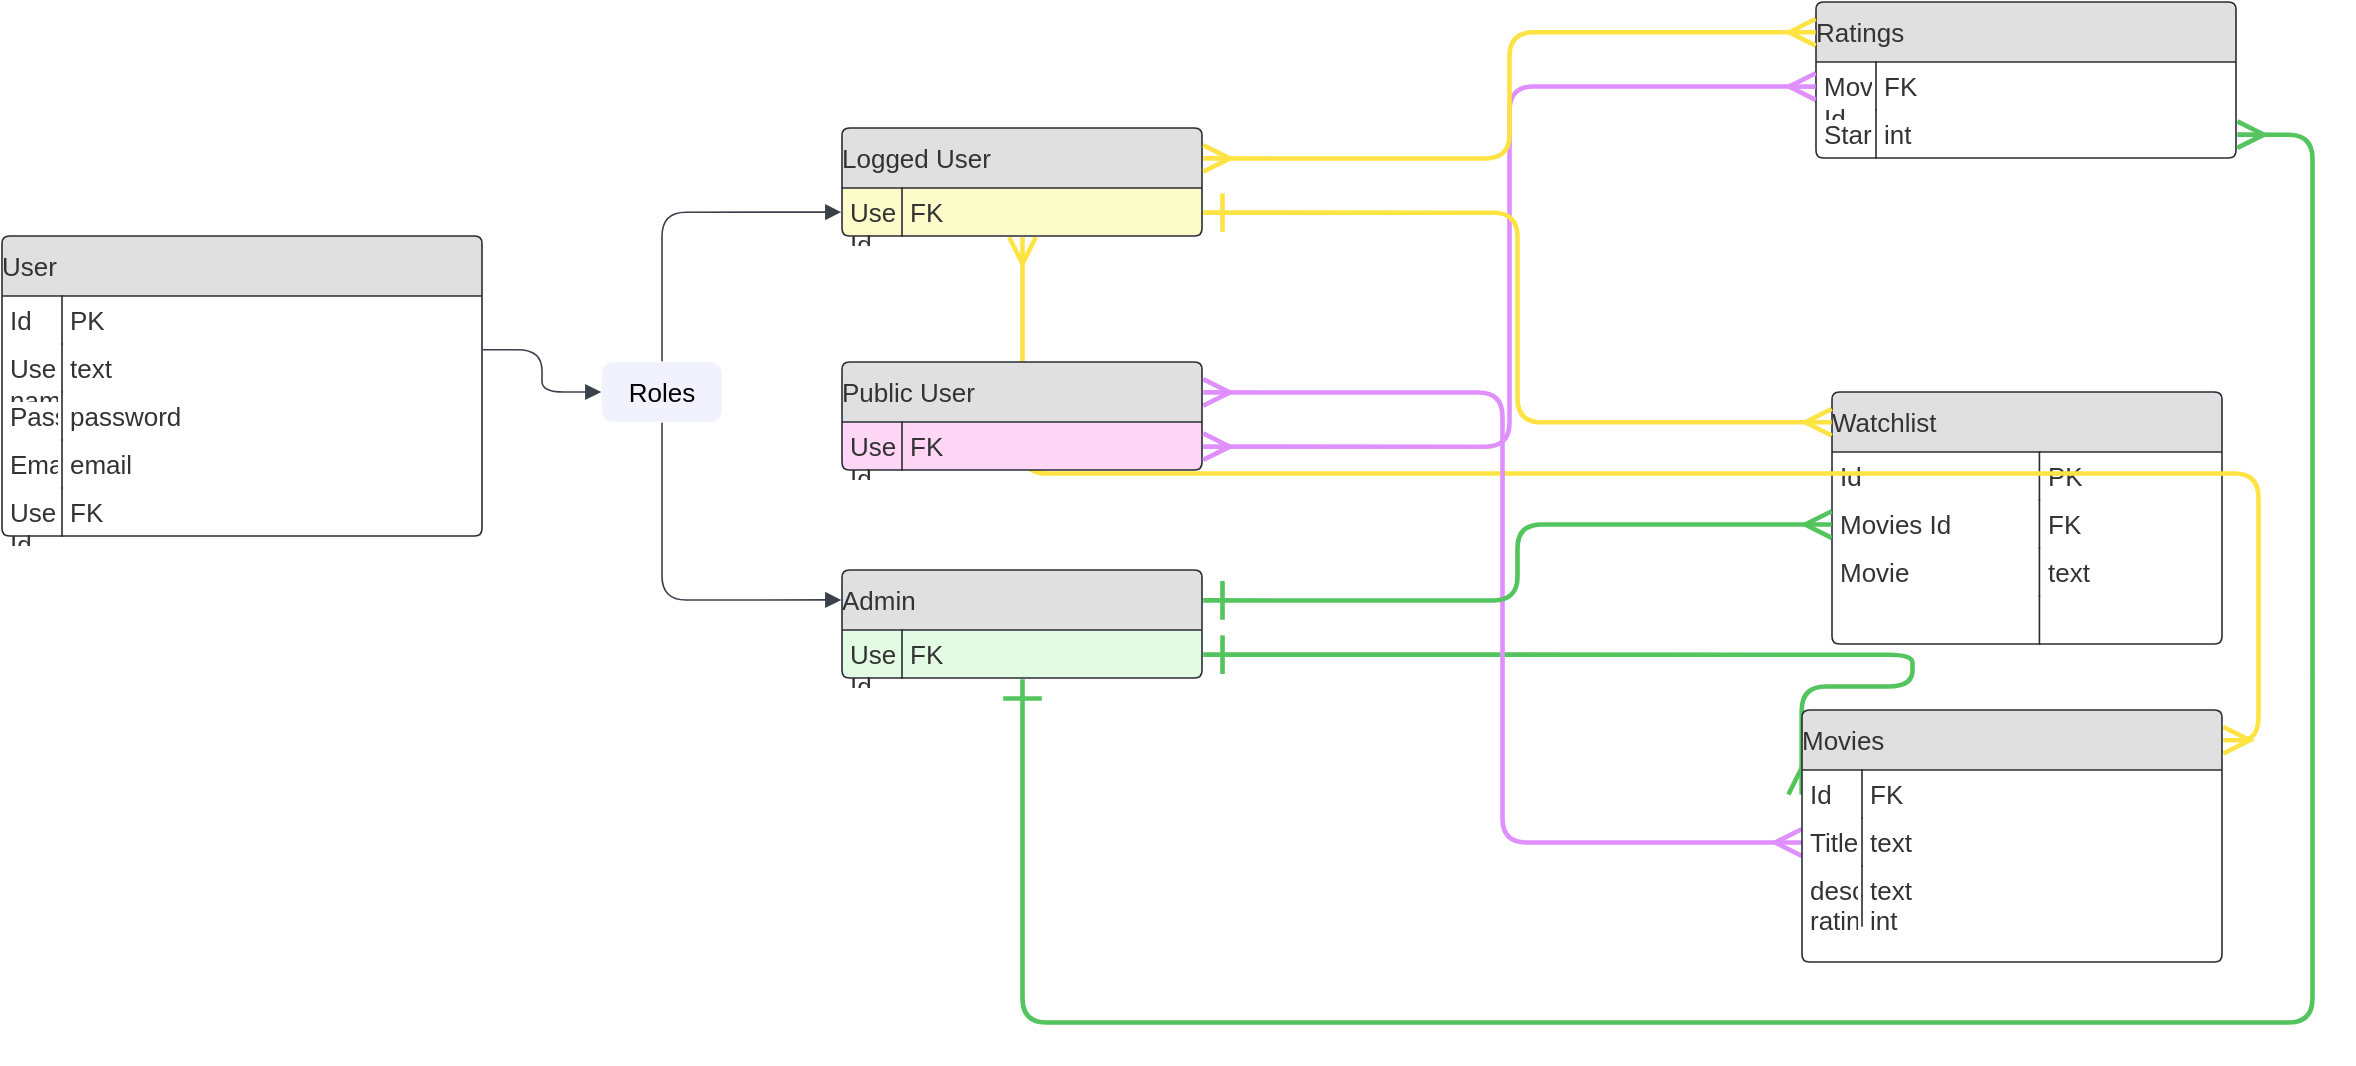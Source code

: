 <mxfile>
    <diagram id="5376sdKJ-PVG1L80QGkr" name="Page-1">
        <mxGraphModel dx="1330" dy="768" grid="1" gridSize="10" guides="1" tooltips="1" connect="1" arrows="1" fold="1" page="1" pageScale="1" pageWidth="850" pageHeight="1100" math="0" shadow="0">
            <root>
                <mxCell id="0"/>
                <mxCell id="1" parent="0"/>
                <UserObject label="" lucidchartObjectId="4xwLI~ZSL93J" id="2">
                    <mxCell style="html=1;jettySize=18;whiteSpace=wrap;fontSize=13;strokeColor=#54c45e;strokeOpacity=100;strokeWidth=2.3;rounded=1;arcSize=24;edgeStyle=orthogonalEdgeStyle;startArrow=ERmany;startSize=10;endArrow=ERone;endSize=16;exitX=-0.002;exitY=0.333;exitPerimeter=0;entryX=1.002;entryY=0.779;entryPerimeter=0;" edge="1" parent="1" source="37" target="49">
                        <mxGeometry width="100" height="100" relative="1" as="geometry">
                            <Array as="points">
                                <mxPoint x="1255" y="222"/>
                            </Array>
                        </mxGeometry>
                    </mxCell>
                </UserObject>
                <mxCell id="3" value="User" style="html=1;overflow=block;blockSpacing=1;swimlane;resizeParent=1;resizeParentMax=0;resizeLast=0;collapsible=0;marginBottom=0;fontStyle=0;swimlaneFillColor=#ffffff;startSize=30;whiteSpace=wrap;fontSize=13;fontColor=#333333;align=left;fillColor=#e0e0e0;spacing=0;strokeColor=#282c33;strokeOpacity=100;fillOpacity=100;rounded=1;absoluteArcSize=1;arcSize=7.5;strokeWidth=0.8;" vertex="1" parent="1">
                    <mxGeometry x="300" y="-3" width="240" height="150" as="geometry"/>
                </mxCell>
                <mxCell id="4" value="Id" style="strokeColor=none;part=1;resizeHeight=0;align=left;verticalAlign=top;spacingLeft=4;spacingRight=4;overflow=hidden;rotatable=0;points=[[0,0.5],[1,0.5]];portConstraint=eastwest;swimlaneFillColor=#ffffff;whiteSpace=wrap;fontSize=13;fontColor=#333333;fillColor=none;strokeOpacity=100;fillOpacity=100;spacing=0;rounded=1;absoluteArcSize=1;arcSize=7.5;strokeWidth=0.8;" vertex="1" parent="3">
                    <mxGeometry y="30" width="30" height="24" as="geometry"/>
                </mxCell>
                <mxCell id="5" value="PK" style="shape=partialRectangle;top=0;right=0;bottom=0;part=1;resizeHeight=0;align=left;verticalAlign=top;spacingLeft=4;spacingRight=4;overflow=hidden;rotatable=0;points=[[0,0.5],[1,0.5]];portConstraint=eastwest;swimlaneFillColor=#ffffff;whiteSpace=wrap;fontSize=13;fontColor=#333333;fillColor=none;strokeOpacity=100;fillOpacity=100;spacing=0;strokeColor=#282c33;rounded=1;absoluteArcSize=1;arcSize=7.5;strokeWidth=0.8;" vertex="1" parent="3">
                    <mxGeometry x="30" y="30" width="210" height="24" as="geometry"/>
                </mxCell>
                <mxCell id="6" value="User name" style="strokeColor=none;part=1;resizeHeight=0;align=left;verticalAlign=top;spacingLeft=4;spacingRight=4;overflow=hidden;rotatable=0;points=[[0,0.5],[1,0.5]];portConstraint=eastwest;swimlaneFillColor=#ffffff;whiteSpace=wrap;fontSize=13;fontColor=#333333;fillColor=none;strokeOpacity=100;fillOpacity=100;spacing=0;rounded=1;absoluteArcSize=1;arcSize=7.5;strokeWidth=0.8;" vertex="1" parent="3">
                    <mxGeometry y="54" width="30" height="24" as="geometry"/>
                </mxCell>
                <mxCell id="7" value="text" style="shape=partialRectangle;top=0;right=0;bottom=0;part=1;resizeHeight=0;align=left;verticalAlign=top;spacingLeft=4;spacingRight=4;overflow=hidden;rotatable=0;points=[[0,0.5],[1,0.5]];portConstraint=eastwest;swimlaneFillColor=#ffffff;whiteSpace=wrap;fontSize=13;fontColor=#333333;fillColor=none;strokeOpacity=100;fillOpacity=100;spacing=0;strokeColor=#282c33;rounded=1;absoluteArcSize=1;arcSize=7.5;strokeWidth=0.8;" vertex="1" parent="3">
                    <mxGeometry x="30" y="54" width="210" height="24" as="geometry"/>
                </mxCell>
                <mxCell id="8" value="Password" style="strokeColor=none;part=1;resizeHeight=0;align=left;verticalAlign=top;spacingLeft=4;spacingRight=4;overflow=hidden;rotatable=0;points=[[0,0.5],[1,0.5]];portConstraint=eastwest;swimlaneFillColor=#ffffff;whiteSpace=wrap;fontSize=13;fontColor=#333333;fillColor=none;strokeOpacity=100;fillOpacity=100;spacing=0;rounded=1;absoluteArcSize=1;arcSize=7.5;strokeWidth=0.8;" vertex="1" parent="3">
                    <mxGeometry y="78" width="30" height="24" as="geometry"/>
                </mxCell>
                <mxCell id="9" value="password" style="shape=partialRectangle;top=0;right=0;bottom=0;part=1;resizeHeight=0;align=left;verticalAlign=top;spacingLeft=4;spacingRight=4;overflow=hidden;rotatable=0;points=[[0,0.5],[1,0.5]];portConstraint=eastwest;swimlaneFillColor=#ffffff;whiteSpace=wrap;fontSize=13;fontColor=#333333;fillColor=none;strokeOpacity=100;fillOpacity=100;spacing=0;strokeColor=#282c33;rounded=1;absoluteArcSize=1;arcSize=7.5;strokeWidth=0.8;" vertex="1" parent="3">
                    <mxGeometry x="30" y="78" width="210" height="24" as="geometry"/>
                </mxCell>
                <mxCell id="10" value="Email" style="strokeColor=none;part=1;resizeHeight=0;align=left;verticalAlign=top;spacingLeft=4;spacingRight=4;overflow=hidden;rotatable=0;points=[[0,0.5],[1,0.5]];portConstraint=eastwest;swimlaneFillColor=#ffffff;whiteSpace=wrap;fontSize=13;fontColor=#333333;fillColor=none;strokeOpacity=100;fillOpacity=100;spacing=0;rounded=1;absoluteArcSize=1;arcSize=7.5;strokeWidth=0.8;" vertex="1" parent="3">
                    <mxGeometry y="102" width="30" height="24" as="geometry"/>
                </mxCell>
                <mxCell id="11" value="email" style="shape=partialRectangle;top=0;right=0;bottom=0;part=1;resizeHeight=0;align=left;verticalAlign=top;spacingLeft=4;spacingRight=4;overflow=hidden;rotatable=0;points=[[0,0.5],[1,0.5]];portConstraint=eastwest;swimlaneFillColor=#ffffff;whiteSpace=wrap;fontSize=13;fontColor=#333333;fillColor=none;strokeOpacity=100;fillOpacity=100;spacing=0;strokeColor=#282c33;rounded=1;absoluteArcSize=1;arcSize=7.5;strokeWidth=0.8;" vertex="1" parent="3">
                    <mxGeometry x="30" y="102" width="210" height="24" as="geometry"/>
                </mxCell>
                <mxCell id="12" value="User Id" style="strokeColor=none;part=1;resizeHeight=0;align=left;verticalAlign=top;spacingLeft=4;spacingRight=4;overflow=hidden;rotatable=0;points=[[0,0.5],[1,0.5]];portConstraint=eastwest;swimlaneFillColor=#ffffff;whiteSpace=wrap;fontSize=13;fontColor=#333333;fillColor=none;strokeOpacity=100;fillOpacity=100;spacing=0;rounded=1;absoluteArcSize=1;arcSize=7.5;strokeWidth=0.8;" vertex="1" parent="3">
                    <mxGeometry y="126" width="30" height="24" as="geometry"/>
                </mxCell>
                <mxCell id="13" value="FK" style="shape=partialRectangle;top=0;right=0;bottom=0;part=1;resizeHeight=0;align=left;verticalAlign=top;spacingLeft=4;spacingRight=4;overflow=hidden;rotatable=0;points=[[0,0.5],[1,0.5]];portConstraint=eastwest;swimlaneFillColor=#ffffff;whiteSpace=wrap;fontSize=13;fontColor=#333333;fillColor=none;strokeOpacity=100;fillOpacity=100;spacing=0;strokeColor=#282c33;rounded=1;absoluteArcSize=1;arcSize=7.5;strokeWidth=0.8;" vertex="1" parent="3">
                    <mxGeometry x="30" y="126" width="210" height="24" as="geometry"/>
                </mxCell>
                <mxCell id="14" value="Role" style="strokeColor=none;part=1;resizeHeight=0;align=left;verticalAlign=top;spacingLeft=4;spacingRight=4;overflow=hidden;rotatable=0;points=[[0,0.5],[1,0.5]];portConstraint=eastwest;swimlaneFillColor=#ffffff;whiteSpace=wrap;fontSize=13;fontColor=#333333;fillColor=none;strokeOpacity=100;fillOpacity=100;spacing=0;rounded=1;absoluteArcSize=1;arcSize=7.5;strokeWidth=0.8;" vertex="1" parent="3">
                    <mxGeometry y="150" width="30" as="geometry"/>
                </mxCell>
                <mxCell id="15" value="Type" style="shape=partialRectangle;top=0;right=0;bottom=0;part=1;resizeHeight=0;align=left;verticalAlign=top;spacingLeft=4;spacingRight=4;overflow=hidden;rotatable=0;points=[[0,0.5],[1,0.5]];portConstraint=eastwest;swimlaneFillColor=#ffffff;whiteSpace=wrap;fontSize=13;fontColor=#333333;fillColor=none;strokeOpacity=100;fillOpacity=100;spacing=0;strokeColor=#282c33;rounded=1;absoluteArcSize=1;arcSize=7.5;strokeWidth=0.8;" vertex="1" parent="3">
                    <mxGeometry x="30" y="150" width="210" as="geometry"/>
                </mxCell>
                <mxCell id="16" value="Ratings" style="html=1;overflow=block;blockSpacing=1;swimlane;resizeParent=1;resizeParentMax=0;resizeLast=0;collapsible=0;marginBottom=0;fontStyle=0;swimlaneFillColor=#ffffff;startSize=30;whiteSpace=wrap;fontSize=13;fontColor=#333333;align=left;fillColor=#e0e0e0;spacing=0;strokeColor=#282c33;strokeOpacity=100;fillOpacity=100;rounded=1;absoluteArcSize=1;arcSize=7.5;strokeWidth=0.8;" vertex="1" parent="1">
                    <mxGeometry x="1207" y="-120" width="210" height="78" as="geometry"/>
                </mxCell>
                <mxCell id="17" value="Movie Id" style="strokeColor=none;part=1;resizeHeight=0;align=left;verticalAlign=top;spacingLeft=4;spacingRight=4;overflow=hidden;rotatable=0;points=[[0,0.5],[1,0.5]];portConstraint=eastwest;swimlaneFillColor=#ffffff;whiteSpace=wrap;fontSize=13;fontColor=#333333;fillColor=none;strokeOpacity=100;fillOpacity=100;spacing=0;rounded=1;absoluteArcSize=1;arcSize=7.5;strokeWidth=0.8;" vertex="1" parent="16">
                    <mxGeometry y="30" width="30" height="24" as="geometry"/>
                </mxCell>
                <mxCell id="18" value="FK" style="shape=partialRectangle;top=0;right=0;bottom=0;part=1;resizeHeight=0;align=left;verticalAlign=top;spacingLeft=4;spacingRight=4;overflow=hidden;rotatable=0;points=[[0,0.5],[1,0.5]];portConstraint=eastwest;swimlaneFillColor=#ffffff;whiteSpace=wrap;fontSize=13;fontColor=#333333;fillColor=none;strokeOpacity=100;fillOpacity=100;spacing=0;strokeColor=#282c33;rounded=1;absoluteArcSize=1;arcSize=7.5;strokeWidth=0.8;" vertex="1" parent="16">
                    <mxGeometry x="30" y="30" width="180" height="24" as="geometry"/>
                </mxCell>
                <mxCell id="19" value="Stars" style="strokeColor=none;part=1;resizeHeight=0;align=left;verticalAlign=top;spacingLeft=4;spacingRight=4;overflow=hidden;rotatable=0;points=[[0,0.5],[1,0.5]];portConstraint=eastwest;swimlaneFillColor=#ffffff;whiteSpace=wrap;fontSize=13;fontColor=#333333;fillColor=none;strokeOpacity=100;fillOpacity=100;spacing=0;rounded=1;absoluteArcSize=1;arcSize=7.5;strokeWidth=0.8;" vertex="1" parent="16">
                    <mxGeometry y="54" width="30" height="24" as="geometry"/>
                </mxCell>
                <mxCell id="20" value="int" style="shape=partialRectangle;top=0;right=0;bottom=0;part=1;resizeHeight=0;align=left;verticalAlign=top;spacingLeft=4;spacingRight=4;overflow=hidden;rotatable=0;points=[[0,0.5],[1,0.5]];portConstraint=eastwest;swimlaneFillColor=#ffffff;whiteSpace=wrap;fontSize=13;fontColor=#333333;fillColor=none;strokeOpacity=100;fillOpacity=100;spacing=0;strokeColor=#282c33;rounded=1;absoluteArcSize=1;arcSize=7.5;strokeWidth=0.8;" vertex="1" parent="16">
                    <mxGeometry x="30" y="54" width="180" height="24" as="geometry"/>
                </mxCell>
                <mxCell id="21" value="Watchlist" style="html=1;overflow=block;blockSpacing=1;swimlane;resizeParent=1;resizeParentMax=0;resizeLast=0;collapsible=0;marginBottom=0;fontStyle=0;swimlaneFillColor=#ffffff;startSize=30;whiteSpace=wrap;fontSize=13;fontColor=#333333;align=left;fillColor=#e0e0e0;spacing=0;strokeColor=#282c33;strokeOpacity=100;fillOpacity=100;rounded=1;absoluteArcSize=1;arcSize=7.5;strokeWidth=0.8;" vertex="1" parent="1">
                    <mxGeometry x="1215" y="75" width="195" height="126" as="geometry"/>
                </mxCell>
                <mxCell id="22" value="Id" style="strokeColor=none;part=1;resizeHeight=0;align=left;verticalAlign=top;spacingLeft=4;spacingRight=4;overflow=hidden;rotatable=0;points=[[0,0.5],[1,0.5]];portConstraint=eastwest;swimlaneFillColor=#ffffff;whiteSpace=wrap;fontSize=13;fontColor=#333333;fillColor=none;strokeOpacity=100;fillOpacity=100;spacing=0;rounded=1;absoluteArcSize=1;arcSize=7.5;strokeWidth=0.8;" vertex="1" parent="21">
                    <mxGeometry y="30" width="103.71" height="24" as="geometry"/>
                </mxCell>
                <mxCell id="23" value="PK" style="shape=partialRectangle;top=0;right=0;bottom=0;part=1;resizeHeight=0;align=left;verticalAlign=top;spacingLeft=4;spacingRight=4;overflow=hidden;rotatable=0;points=[[0,0.5],[1,0.5]];portConstraint=eastwest;swimlaneFillColor=#ffffff;whiteSpace=wrap;fontSize=13;fontColor=#333333;fillColor=none;strokeOpacity=100;fillOpacity=100;spacing=0;strokeColor=#282c33;rounded=1;absoluteArcSize=1;arcSize=7.5;strokeWidth=0.8;" vertex="1" parent="21">
                    <mxGeometry x="103.71" y="30" width="91.29" height="24" as="geometry"/>
                </mxCell>
                <mxCell id="24" value="Movies Id" style="strokeColor=none;part=1;resizeHeight=0;align=left;verticalAlign=top;spacingLeft=4;spacingRight=4;overflow=hidden;rotatable=0;points=[[0,0.5],[1,0.5]];portConstraint=eastwest;swimlaneFillColor=#ffffff;whiteSpace=wrap;fontSize=13;fontColor=#333333;fillColor=none;strokeOpacity=100;fillOpacity=100;spacing=0;rounded=1;absoluteArcSize=1;arcSize=7.5;strokeWidth=0.8;" vertex="1" parent="21">
                    <mxGeometry y="54" width="103.71" height="24" as="geometry"/>
                </mxCell>
                <mxCell id="25" value="FK" style="shape=partialRectangle;top=0;right=0;bottom=0;part=1;resizeHeight=0;align=left;verticalAlign=top;spacingLeft=4;spacingRight=4;overflow=hidden;rotatable=0;points=[[0,0.5],[1,0.5]];portConstraint=eastwest;swimlaneFillColor=#ffffff;whiteSpace=wrap;fontSize=13;fontColor=#333333;fillColor=none;strokeOpacity=100;fillOpacity=100;spacing=0;strokeColor=#282c33;rounded=1;absoluteArcSize=1;arcSize=7.5;strokeWidth=0.8;" vertex="1" parent="21">
                    <mxGeometry x="103.71" y="54" width="91.29" height="24" as="geometry"/>
                </mxCell>
                <mxCell id="26" value="Movie" style="strokeColor=none;part=1;resizeHeight=0;align=left;verticalAlign=top;spacingLeft=4;spacingRight=4;overflow=hidden;rotatable=0;points=[[0,0.5],[1,0.5]];portConstraint=eastwest;swimlaneFillColor=#ffffff;whiteSpace=wrap;fontSize=13;fontColor=#333333;fillColor=none;strokeOpacity=100;fillOpacity=100;spacing=0;rounded=1;absoluteArcSize=1;arcSize=7.5;strokeWidth=0.8;" vertex="1" parent="21">
                    <mxGeometry y="78" width="103.71" height="24" as="geometry"/>
                </mxCell>
                <mxCell id="27" value="text" style="shape=partialRectangle;top=0;right=0;bottom=0;part=1;resizeHeight=0;align=left;verticalAlign=top;spacingLeft=4;spacingRight=4;overflow=hidden;rotatable=0;points=[[0,0.5],[1,0.5]];portConstraint=eastwest;swimlaneFillColor=#ffffff;whiteSpace=wrap;fontSize=13;fontColor=#333333;fillColor=none;strokeOpacity=100;fillOpacity=100;spacing=0;strokeColor=#282c33;rounded=1;absoluteArcSize=1;arcSize=7.5;strokeWidth=0.8;" vertex="1" parent="21">
                    <mxGeometry x="103.71" y="78" width="91.29" height="24" as="geometry"/>
                </mxCell>
                <mxCell id="28" value="" style="strokeColor=none;part=1;resizeHeight=0;align=left;verticalAlign=top;spacingLeft=4;spacingRight=4;overflow=hidden;rotatable=0;points=[[0,0.5],[1,0.5]];portConstraint=eastwest;swimlaneFillColor=#ffffff;whiteSpace=wrap;fontSize=13;fillColor=none;strokeOpacity=100;fillOpacity=100;spacing=0;rounded=1;absoluteArcSize=1;arcSize=7.5;strokeWidth=0.8;" vertex="1" parent="21">
                    <mxGeometry y="102" width="103.71" height="24" as="geometry"/>
                </mxCell>
                <mxCell id="29" value="" style="shape=partialRectangle;top=0;right=0;bottom=0;part=1;resizeHeight=0;align=left;verticalAlign=top;spacingLeft=4;spacingRight=4;overflow=hidden;rotatable=0;points=[[0,0.5],[1,0.5]];portConstraint=eastwest;swimlaneFillColor=#ffffff;whiteSpace=wrap;fontSize=13;fillColor=none;strokeOpacity=100;fillOpacity=100;spacing=0;strokeColor=#282c33;rounded=1;absoluteArcSize=1;arcSize=7.5;strokeWidth=0.8;" vertex="1" parent="21">
                    <mxGeometry x="103.71" y="102" width="91.29" height="24" as="geometry"/>
                </mxCell>
                <UserObject label="Roles" lucidchartObjectId="Lu._h.jd6e8l" id="30">
                    <mxCell style="html=1;overflow=block;blockSpacing=1;whiteSpace=wrap;container=1;pointerEvents=0;collapsible=0;recursiveResize=0;fontSize=13;align=center;spacing=0;strokeColor=#unset;fillOpacity=100;rounded=1;absoluteArcSize=1;arcSize=12;fillColor=#f2f2ff;strokeWidth=NaN;" vertex="1" parent="1">
                        <mxGeometry x="600" y="60" width="60" height="30" as="geometry"/>
                    </mxCell>
                </UserObject>
                <UserObject label="" lucidchartObjectId="kw._a3nH7uY4" id="31">
                    <mxCell style="html=1;jettySize=18;whiteSpace=wrap;fontSize=13;strokeColor=#3a414a;strokeOpacity=100;strokeWidth=0.8;rounded=1;arcSize=24;edgeStyle=orthogonalEdgeStyle;startArrow=none;endArrow=block;endFill=1;exitX=1.002;exitY=0.379;exitPerimeter=0;entryX=-0.006;entryY=0.5;entryPerimeter=0;" edge="1" parent="1" source="3" target="30">
                        <mxGeometry width="100" height="100" relative="1" as="geometry">
                            <Array as="points"/>
                        </mxGeometry>
                    </mxCell>
                </UserObject>
                <UserObject label="" lucidchartObjectId="Rx._Y8OJExfv" id="32">
                    <mxCell style="html=1;jettySize=18;whiteSpace=wrap;fontSize=13;strokeColor=#3a414a;strokeOpacity=100;strokeWidth=0.8;rounded=1;arcSize=24;edgeStyle=orthogonalEdgeStyle;startArrow=none;endArrow=block;endFill=1;exitX=0.5;exitY=1.012;exitPerimeter=0;entryX=-0.002;entryY=0.277;entryPerimeter=0;" edge="1" parent="1" source="30" target="49">
                        <mxGeometry width="100" height="100" relative="1" as="geometry">
                            <Array as="points"/>
                        </mxGeometry>
                    </mxCell>
                </UserObject>
                <UserObject label="" lucidchartObjectId="iy._VoZMCauO" id="33">
                    <mxCell style="html=1;jettySize=18;whiteSpace=wrap;fontSize=13;strokeColor=#3a414a;strokeOpacity=100;strokeWidth=0.8;rounded=1;arcSize=24;edgeStyle=orthogonalEdgeStyle;startArrow=none;endArrow=block;endFill=1;exitX=0.5;exitY=-0.012;exitPerimeter=0;entryX=-0.002;entryY=0.779;entryPerimeter=0;" edge="1" parent="1" source="30" target="46">
                        <mxGeometry width="100" height="100" relative="1" as="geometry">
                            <Array as="points"/>
                        </mxGeometry>
                    </mxCell>
                </UserObject>
                <UserObject label="" lucidchartObjectId="Sz._60M84l6b" id="34">
                    <mxCell style="html=1;jettySize=18;whiteSpace=wrap;fontSize=13;strokeColor=#54c45e;strokeOpacity=100;strokeWidth=2.3;rounded=1;arcSize=24;edgeStyle=orthogonalEdgeStyle;startArrow=ERone;startSize=16;endArrow=ERmany;endSize=10;exitX=0.5;exitY=1.007;exitPerimeter=0;entryX=1.002;entryY=0.847;entryPerimeter=0;" edge="1" parent="1" source="49" target="16">
                        <mxGeometry width="100" height="100" relative="1" as="geometry">
                            <Array as="points">
                                <mxPoint x="810" y="390"/>
                                <mxPoint x="1455" y="390"/>
                                <mxPoint x="1455" y="-54"/>
                            </Array>
                        </mxGeometry>
                    </mxCell>
                </UserObject>
                <UserObject label="" lucidchartObjectId="zA._Ony1s0Xp" id="35">
                    <mxCell style="html=1;jettySize=18;whiteSpace=wrap;fontSize=13;strokeColor=#ffe342;strokeOpacity=100;strokeWidth=2.3;rounded=1;arcSize=24;edgeStyle=orthogonalEdgeStyle;startArrow=ERmany;startSize=10;endArrow=ERmany;endSize=10;exitX=0.5;exitY=1.007;exitPerimeter=0;entryX=1.002;entryY=0.118;entryPerimeter=0;" edge="1" parent="1" source="46" target="37">
                        <mxGeometry width="100" height="100" relative="1" as="geometry">
                            <Array as="points"/>
                        </mxGeometry>
                    </mxCell>
                </UserObject>
                <UserObject label="" lucidchartObjectId="8A._j.j8.anG" id="36">
                    <mxCell style="html=1;jettySize=18;whiteSpace=wrap;fontSize=13;strokeColor=#e08fff;strokeOpacity=100;strokeWidth=2.3;rounded=1;arcSize=24;edgeStyle=orthogonalEdgeStyle;startArrow=ERmany;startSize=10;endArrow=ERmany;endSize=10;exitX=1.002;exitY=0.277;exitPerimeter=0;entryX=-0.002;entryY=0.524;entryPerimeter=0;" edge="1" parent="1" source="52" target="37">
                        <mxGeometry width="100" height="100" relative="1" as="geometry">
                            <Array as="points"/>
                        </mxGeometry>
                    </mxCell>
                </UserObject>
                <mxCell id="37" value="Movies" style="html=1;overflow=block;blockSpacing=1;swimlane;resizeParent=1;resizeParentMax=0;resizeLast=0;collapsible=0;marginBottom=0;fontStyle=0;swimlaneFillColor=#ffffff;startSize=30;whiteSpace=wrap;fontSize=13;fontColor=#333333;align=left;fillColor=#e0e0e0;spacing=0;strokeColor=#282c33;strokeOpacity=100;fillOpacity=100;rounded=1;absoluteArcSize=1;arcSize=7.5;strokeWidth=0.8;" vertex="1" parent="1">
                    <mxGeometry x="1200" y="234" width="210" height="126" as="geometry"/>
                </mxCell>
                <mxCell id="38" value="Id" style="strokeColor=none;part=1;resizeHeight=0;align=left;verticalAlign=top;spacingLeft=4;spacingRight=4;overflow=hidden;rotatable=0;points=[[0,0.5],[1,0.5]];portConstraint=eastwest;swimlaneFillColor=#ffffff;whiteSpace=wrap;fontSize=13;fontColor=#333333;fillColor=none;strokeOpacity=100;fillOpacity=100;spacing=0;rounded=1;absoluteArcSize=1;arcSize=7.5;strokeWidth=0.8;" vertex="1" parent="37">
                    <mxGeometry y="30" width="30" height="24" as="geometry"/>
                </mxCell>
                <mxCell id="39" value="FK" style="shape=partialRectangle;top=0;right=0;bottom=0;part=1;resizeHeight=0;align=left;verticalAlign=top;spacingLeft=4;spacingRight=4;overflow=hidden;rotatable=0;points=[[0,0.5],[1,0.5]];portConstraint=eastwest;swimlaneFillColor=#ffffff;whiteSpace=wrap;fontSize=13;fontColor=#333333;fillColor=none;strokeOpacity=100;fillOpacity=100;spacing=0;strokeColor=#282c33;rounded=1;absoluteArcSize=1;arcSize=7.5;strokeWidth=0.8;" vertex="1" parent="37">
                    <mxGeometry x="30" y="30" width="180" height="24" as="geometry"/>
                </mxCell>
                <mxCell id="40" value="Title" style="strokeColor=none;part=1;resizeHeight=0;align=left;verticalAlign=top;spacingLeft=4;spacingRight=4;overflow=hidden;rotatable=0;points=[[0,0.5],[1,0.5]];portConstraint=eastwest;swimlaneFillColor=#ffffff;whiteSpace=wrap;fontSize=13;fontColor=#333333;fillColor=none;strokeOpacity=100;fillOpacity=100;spacing=0;rounded=1;absoluteArcSize=1;arcSize=7.5;strokeWidth=0.8;" vertex="1" parent="37">
                    <mxGeometry y="54" width="30" height="24" as="geometry"/>
                </mxCell>
                <mxCell id="41" value="text" style="shape=partialRectangle;top=0;right=0;bottom=0;part=1;resizeHeight=0;align=left;verticalAlign=top;spacingLeft=4;spacingRight=4;overflow=hidden;rotatable=0;points=[[0,0.5],[1,0.5]];portConstraint=eastwest;swimlaneFillColor=#ffffff;whiteSpace=wrap;fontSize=13;fontColor=#333333;fillColor=none;strokeOpacity=100;fillOpacity=100;spacing=0;strokeColor=#282c33;rounded=1;absoluteArcSize=1;arcSize=7.5;strokeWidth=0.8;" vertex="1" parent="37">
                    <mxGeometry x="30" y="54" width="180" height="24" as="geometry"/>
                </mxCell>
                <mxCell id="42" value="description" style="strokeColor=none;part=1;resizeHeight=0;align=left;verticalAlign=top;spacingLeft=4;spacingRight=4;overflow=hidden;rotatable=0;points=[[0,0.5],[1,0.5]];portConstraint=eastwest;swimlaneFillColor=#ffffff;whiteSpace=wrap;fontSize=13;fontColor=#333333;fillColor=none;strokeOpacity=100;fillOpacity=100;spacing=0;rounded=1;absoluteArcSize=1;arcSize=7.5;strokeWidth=0.8;" vertex="1" parent="37">
                    <mxGeometry y="78" width="30" height="15" as="geometry"/>
                </mxCell>
                <mxCell id="43" value="text" style="shape=partialRectangle;top=0;right=0;bottom=0;part=1;resizeHeight=0;align=left;verticalAlign=top;spacingLeft=4;spacingRight=4;overflow=hidden;rotatable=0;points=[[0,0.5],[1,0.5]];portConstraint=eastwest;swimlaneFillColor=#ffffff;whiteSpace=wrap;fontSize=13;fontColor=#333333;fillColor=none;strokeOpacity=100;fillOpacity=100;spacing=0;strokeColor=#282c33;rounded=1;absoluteArcSize=1;arcSize=7.5;strokeWidth=0.8;" vertex="1" parent="37">
                    <mxGeometry x="30" y="78" width="180" height="15" as="geometry"/>
                </mxCell>
                <mxCell id="44" value="ratings" style="strokeColor=none;part=1;resizeHeight=0;align=left;verticalAlign=top;spacingLeft=4;spacingRight=4;overflow=hidden;rotatable=0;points=[[0,0.5],[1,0.5]];portConstraint=eastwest;swimlaneFillColor=#ffffff;whiteSpace=wrap;fontSize=13;fontColor=#333333;fillColor=none;strokeOpacity=100;fillOpacity=100;spacing=0;rounded=1;absoluteArcSize=1;arcSize=7.5;strokeWidth=0.8;" vertex="1" parent="37">
                    <mxGeometry y="93" width="30" height="15" as="geometry"/>
                </mxCell>
                <mxCell id="45" value="int" style="shape=partialRectangle;top=0;right=0;bottom=0;part=1;resizeHeight=0;align=left;verticalAlign=top;spacingLeft=4;spacingRight=4;overflow=hidden;rotatable=0;points=[[0,0.5],[1,0.5]];portConstraint=eastwest;swimlaneFillColor=#ffffff;whiteSpace=wrap;fontSize=13;fontColor=#333333;fillColor=none;strokeOpacity=100;fillOpacity=100;spacing=0;strokeColor=#282c33;rounded=1;absoluteArcSize=1;arcSize=7.5;strokeWidth=0.8;" vertex="1" parent="37">
                    <mxGeometry x="30" y="93" width="180" height="15" as="geometry"/>
                </mxCell>
                <mxCell id="46" value="Logged User" style="html=1;overflow=block;blockSpacing=1;swimlane;resizeParent=1;resizeParentMax=0;resizeLast=0;collapsible=0;marginBottom=0;fontStyle=0;swimlaneFillColor=#fcfcca;startSize=30;whiteSpace=wrap;fontSize=13;fontColor=#333333;align=left;fillColor=#e0e0e0;spacing=0;strokeColor=#282c33;strokeOpacity=100;fillOpacity=100;rounded=1;absoluteArcSize=1;arcSize=7.5;strokeWidth=0.8;" vertex="1" parent="1">
                    <mxGeometry x="720" y="-57" width="180" height="54" as="geometry"/>
                </mxCell>
                <mxCell id="47" value="User Id" style="strokeColor=none;part=1;resizeHeight=0;align=left;verticalAlign=top;spacingLeft=4;spacingRight=4;overflow=hidden;rotatable=0;points=[[0,0.5],[1,0.5]];portConstraint=eastwest;swimlaneFillColor=#fcfcca;whiteSpace=wrap;fontSize=13;fontColor=#333333;fillColor=none;strokeOpacity=100;fillOpacity=100;spacing=0;rounded=1;absoluteArcSize=1;arcSize=7.5;strokeWidth=0.8;" vertex="1" parent="46">
                    <mxGeometry y="30" width="30" height="24" as="geometry"/>
                </mxCell>
                <mxCell id="48" value="FK" style="shape=partialRectangle;top=0;right=0;bottom=0;part=1;resizeHeight=0;align=left;verticalAlign=top;spacingLeft=4;spacingRight=4;overflow=hidden;rotatable=0;points=[[0,0.5],[1,0.5]];portConstraint=eastwest;swimlaneFillColor=#fcfcca;whiteSpace=wrap;fontSize=13;fontColor=#333333;fillColor=none;strokeOpacity=100;fillOpacity=100;spacing=0;strokeColor=#282c33;rounded=1;absoluteArcSize=1;arcSize=7.5;strokeWidth=0.8;" vertex="1" parent="46">
                    <mxGeometry x="30" y="30" width="150" height="24" as="geometry"/>
                </mxCell>
                <mxCell id="49" value="Admin" style="html=1;overflow=block;blockSpacing=1;swimlane;resizeParent=1;resizeParentMax=0;resizeLast=0;collapsible=0;marginBottom=0;fontStyle=0;swimlaneFillColor=#e3fae3;startSize=30;whiteSpace=wrap;fontSize=13;fontColor=#333333;align=left;fillColor=#e0e0e0;spacing=0;strokeColor=#282c33;strokeOpacity=100;fillOpacity=100;rounded=1;absoluteArcSize=1;arcSize=7.5;strokeWidth=0.8;" vertex="1" parent="1">
                    <mxGeometry x="720" y="164" width="180" height="54" as="geometry"/>
                </mxCell>
                <mxCell id="50" value="User Id" style="strokeColor=none;part=1;resizeHeight=0;align=left;verticalAlign=top;spacingLeft=4;spacingRight=4;overflow=hidden;rotatable=0;points=[[0,0.5],[1,0.5]];portConstraint=eastwest;swimlaneFillColor=#e3fae3;whiteSpace=wrap;fontSize=13;fontColor=#333333;fillColor=none;strokeOpacity=100;fillOpacity=100;spacing=0;rounded=1;absoluteArcSize=1;arcSize=7.5;strokeWidth=0.8;" vertex="1" parent="49">
                    <mxGeometry y="30" width="30" height="24" as="geometry"/>
                </mxCell>
                <mxCell id="51" value="FK" style="shape=partialRectangle;top=0;right=0;bottom=0;part=1;resizeHeight=0;align=left;verticalAlign=top;spacingLeft=4;spacingRight=4;overflow=hidden;rotatable=0;points=[[0,0.5],[1,0.5]];portConstraint=eastwest;swimlaneFillColor=#e3fae3;whiteSpace=wrap;fontSize=13;fontColor=#333333;fillColor=none;strokeOpacity=100;fillOpacity=100;spacing=0;strokeColor=#282c33;rounded=1;absoluteArcSize=1;arcSize=7.5;strokeWidth=0.8;" vertex="1" parent="49">
                    <mxGeometry x="30" y="30" width="150" height="24" as="geometry"/>
                </mxCell>
                <mxCell id="52" value="Public User" style="html=1;overflow=block;blockSpacing=1;swimlane;resizeParent=1;resizeParentMax=0;resizeLast=0;collapsible=0;marginBottom=0;fontStyle=0;swimlaneFillColor=#ffd6f5;startSize=30;whiteSpace=wrap;fontSize=13;fontColor=#333333;align=left;fillColor=#e0e0e0;spacing=0;strokeColor=#282c33;strokeOpacity=100;fillOpacity=100;rounded=1;absoluteArcSize=1;arcSize=7.5;strokeWidth=0.8;" vertex="1" parent="1">
                    <mxGeometry x="720" y="60" width="180" height="54" as="geometry"/>
                </mxCell>
                <mxCell id="53" value="User Id" style="strokeColor=none;part=1;resizeHeight=0;align=left;verticalAlign=top;spacingLeft=4;spacingRight=4;overflow=hidden;rotatable=0;points=[[0,0.5],[1,0.5]];portConstraint=eastwest;swimlaneFillColor=#ffd6f5;whiteSpace=wrap;fontSize=13;fontColor=#333333;fillColor=none;strokeOpacity=100;fillOpacity=100;spacing=0;rounded=1;absoluteArcSize=1;arcSize=7.5;strokeWidth=0.8;" vertex="1" parent="52">
                    <mxGeometry y="30" width="30" height="24" as="geometry"/>
                </mxCell>
                <mxCell id="54" value="FK" style="shape=partialRectangle;top=0;right=0;bottom=0;part=1;resizeHeight=0;align=left;verticalAlign=top;spacingLeft=4;spacingRight=4;overflow=hidden;rotatable=0;points=[[0,0.5],[1,0.5]];portConstraint=eastwest;swimlaneFillColor=#ffd6f5;whiteSpace=wrap;fontSize=13;fontColor=#333333;fillColor=none;strokeOpacity=100;fillOpacity=100;spacing=0;strokeColor=#282c33;rounded=1;absoluteArcSize=1;arcSize=7.5;strokeWidth=0.8;" vertex="1" parent="52">
                    <mxGeometry x="30" y="30" width="150" height="24" as="geometry"/>
                </mxCell>
                <UserObject label="" lucidchartObjectId="ZXo.bHpjyYOs" id="55">
                    <mxCell style="html=1;jettySize=18;whiteSpace=wrap;fontSize=13;strokeColor=#e08fff;strokeOpacity=100;strokeWidth=2.3;rounded=1;arcSize=24;edgeStyle=orthogonalEdgeStyle;startArrow=ERmany;startSize=10;endArrow=ERmany;endSize=10;exitX=1.002;exitY=0.779;exitPerimeter=0;entryX=-0.002;entryY=0.539;entryPerimeter=0;" edge="1" parent="1" source="52" target="16">
                        <mxGeometry width="100" height="100" relative="1" as="geometry">
                            <Array as="points"/>
                        </mxGeometry>
                    </mxCell>
                </UserObject>
                <UserObject label="" lucidchartObjectId="V2o.32O2i9px" id="56">
                    <mxCell style="html=1;jettySize=18;whiteSpace=wrap;fontSize=13;strokeColor=#ffe342;strokeOpacity=100;strokeWidth=2.3;rounded=1;arcSize=24;edgeStyle=orthogonalEdgeStyle;startArrow=ERmany;startSize=10;endArrow=ERmany;endSize=10;exitX=1.002;exitY=0.277;exitPerimeter=0;entryX=-0.002;entryY=0.191;entryPerimeter=0;" edge="1" parent="1" source="46" target="16">
                        <mxGeometry width="100" height="100" relative="1" as="geometry">
                            <Array as="points"/>
                        </mxGeometry>
                    </mxCell>
                </UserObject>
                <UserObject label="" lucidchartObjectId="P5o.0MK2zhgJ" id="57">
                    <mxCell style="html=1;jettySize=18;whiteSpace=wrap;fontSize=13;strokeColor=#ffe342;strokeOpacity=100;strokeWidth=2.3;rounded=1;arcSize=24;edgeStyle=orthogonalEdgeStyle;startArrow=ERone;startSize=16;endArrow=ERmany;endSize=10;exitX=1.002;exitY=0.779;exitPerimeter=0;entryX=-0.002;entryY=0.118;entryPerimeter=0;" edge="1" parent="1" source="46" target="21">
                        <mxGeometry width="100" height="100" relative="1" as="geometry">
                            <Array as="points"/>
                        </mxGeometry>
                    </mxCell>
                </UserObject>
                <UserObject label="" lucidchartObjectId="75o.xE5CVGmb" id="58">
                    <mxCell style="html=1;jettySize=18;whiteSpace=wrap;fontSize=13;strokeColor=#54c45e;strokeOpacity=100;strokeWidth=2.3;rounded=1;arcSize=24;edgeStyle=orthogonalEdgeStyle;startArrow=ERone;startSize=16;endArrow=ERmany;endSize=10;exitX=1.002;exitY=0.277;exitPerimeter=0;entryX=-0.002;entryY=0.524;entryPerimeter=0;" edge="1" parent="1" source="49" target="21">
                        <mxGeometry width="100" height="100" relative="1" as="geometry">
                            <Array as="points"/>
                        </mxGeometry>
                    </mxCell>
                </UserObject>
            </root>
        </mxGraphModel>
    </diagram>
</mxfile>